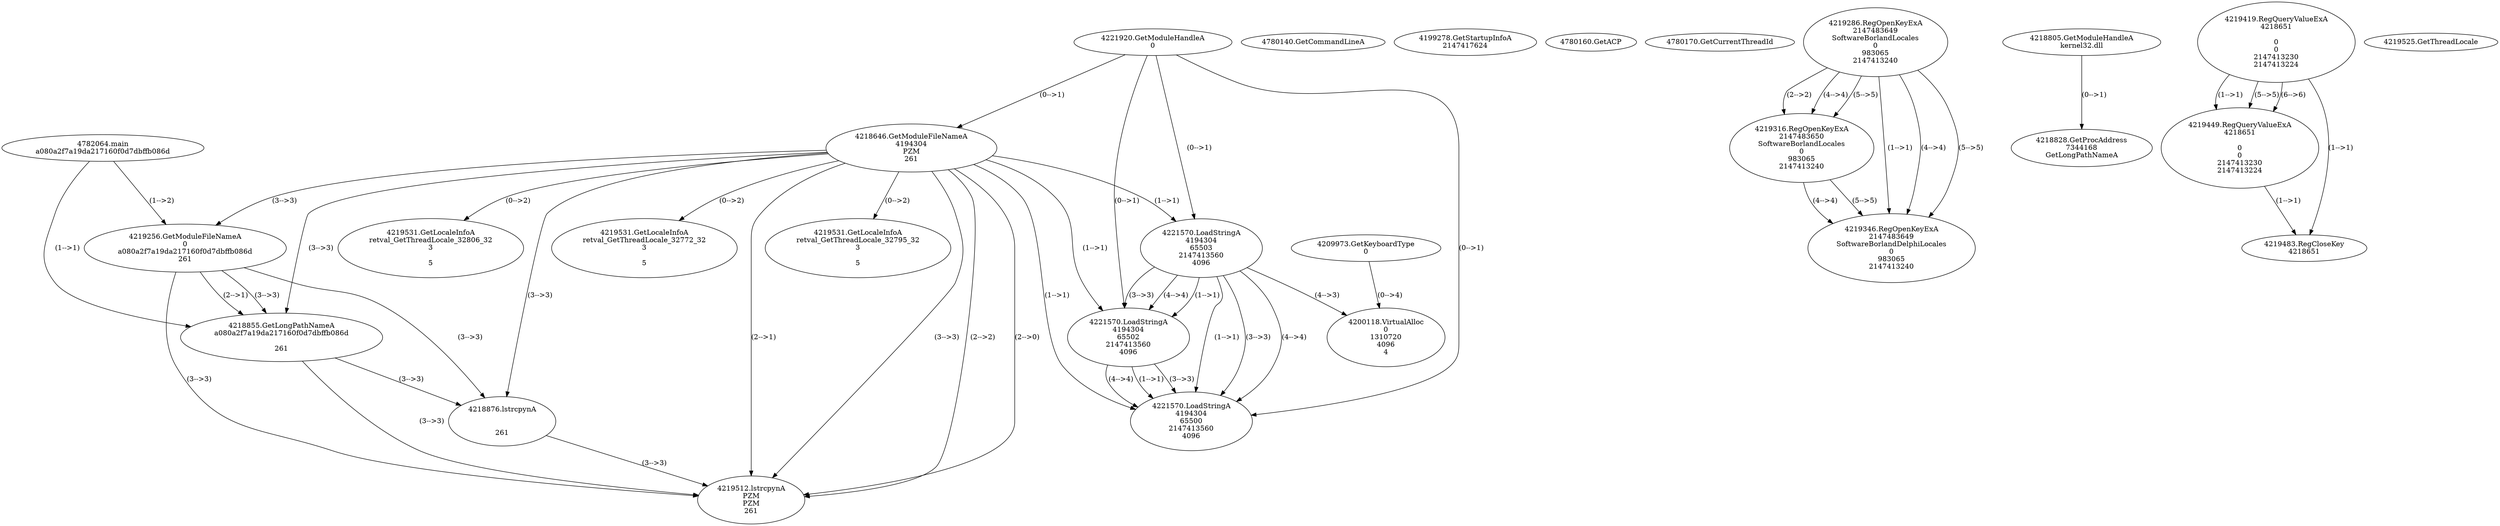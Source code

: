 // Global SCDG with merge call
digraph {
	0 [label="4782064.main
a080a2f7a19da217160f0d7dbffb086d"]
	1 [label="4221920.GetModuleHandleA
0"]
	2 [label="4209973.GetKeyboardType
0"]
	3 [label="4780140.GetCommandLineA
"]
	4 [label="4199278.GetStartupInfoA
2147417624"]
	5 [label="4780160.GetACP
"]
	6 [label="4780170.GetCurrentThreadId
"]
	7 [label="4218646.GetModuleFileNameA
4194304
PZM
261"]
	1 -> 7 [label="(0-->1)"]
	8 [label="4219256.GetModuleFileNameA
0
a080a2f7a19da217160f0d7dbffb086d
261"]
	0 -> 8 [label="(1-->2)"]
	7 -> 8 [label="(3-->3)"]
	9 [label="4219286.RegOpenKeyExA
2147483649
Software\Borland\Locales
0
983065
2147413240"]
	10 [label="4219316.RegOpenKeyExA
2147483650
Software\Borland\Locales
0
983065
2147413240"]
	9 -> 10 [label="(2-->2)"]
	9 -> 10 [label="(4-->4)"]
	9 -> 10 [label="(5-->5)"]
	11 [label="4219346.RegOpenKeyExA
2147483649
Software\Borland\Delphi\Locales
0
983065
2147413240"]
	9 -> 11 [label="(1-->1)"]
	9 -> 11 [label="(4-->4)"]
	10 -> 11 [label="(4-->4)"]
	9 -> 11 [label="(5-->5)"]
	10 -> 11 [label="(5-->5)"]
	12 [label="4218805.GetModuleHandleA
kernel32.dll"]
	13 [label="4218828.GetProcAddress
7344168
GetLongPathNameA"]
	12 -> 13 [label="(0-->1)"]
	14 [label="4218855.GetLongPathNameA
a080a2f7a19da217160f0d7dbffb086d

261"]
	0 -> 14 [label="(1-->1)"]
	8 -> 14 [label="(2-->1)"]
	7 -> 14 [label="(3-->3)"]
	8 -> 14 [label="(3-->3)"]
	15 [label="4218876.lstrcpynA


261"]
	7 -> 15 [label="(3-->3)"]
	8 -> 15 [label="(3-->3)"]
	14 -> 15 [label="(3-->3)"]
	16 [label="4219419.RegQueryValueExA
4218651

0
0
2147413230
2147413224"]
	17 [label="4219449.RegQueryValueExA
4218651

0
0
2147413230
2147413224"]
	16 -> 17 [label="(1-->1)"]
	16 -> 17 [label="(5-->5)"]
	16 -> 17 [label="(6-->6)"]
	18 [label="4219483.RegCloseKey
4218651"]
	16 -> 18 [label="(1-->1)"]
	17 -> 18 [label="(1-->1)"]
	19 [label="4219512.lstrcpynA
PZM
PZM
261"]
	7 -> 19 [label="(2-->1)"]
	7 -> 19 [label="(2-->2)"]
	7 -> 19 [label="(3-->3)"]
	8 -> 19 [label="(3-->3)"]
	14 -> 19 [label="(3-->3)"]
	15 -> 19 [label="(3-->3)"]
	7 -> 19 [label="(2-->0)"]
	20 [label="4219525.GetThreadLocale
"]
	21 [label="4219531.GetLocaleInfoA
retval_GetThreadLocale_32806_32
3

5"]
	7 -> 21 [label="(0-->2)"]
	22 [label="4221570.LoadStringA
4194304
65503
2147413560
4096"]
	1 -> 22 [label="(0-->1)"]
	7 -> 22 [label="(1-->1)"]
	23 [label="4221570.LoadStringA
4194304
65502
2147413560
4096"]
	1 -> 23 [label="(0-->1)"]
	7 -> 23 [label="(1-->1)"]
	22 -> 23 [label="(1-->1)"]
	22 -> 23 [label="(3-->3)"]
	22 -> 23 [label="(4-->4)"]
	24 [label="4219531.GetLocaleInfoA
retval_GetThreadLocale_32772_32
3

5"]
	7 -> 24 [label="(0-->2)"]
	25 [label="4200118.VirtualAlloc
0
1310720
4096
4"]
	22 -> 25 [label="(4-->3)"]
	2 -> 25 [label="(0-->4)"]
	26 [label="4219531.GetLocaleInfoA
retval_GetThreadLocale_32795_32
3

5"]
	7 -> 26 [label="(0-->2)"]
	27 [label="4221570.LoadStringA
4194304
65500
2147413560
4096"]
	1 -> 27 [label="(0-->1)"]
	7 -> 27 [label="(1-->1)"]
	22 -> 27 [label="(1-->1)"]
	23 -> 27 [label="(1-->1)"]
	22 -> 27 [label="(3-->3)"]
	23 -> 27 [label="(3-->3)"]
	22 -> 27 [label="(4-->4)"]
	23 -> 27 [label="(4-->4)"]
}
